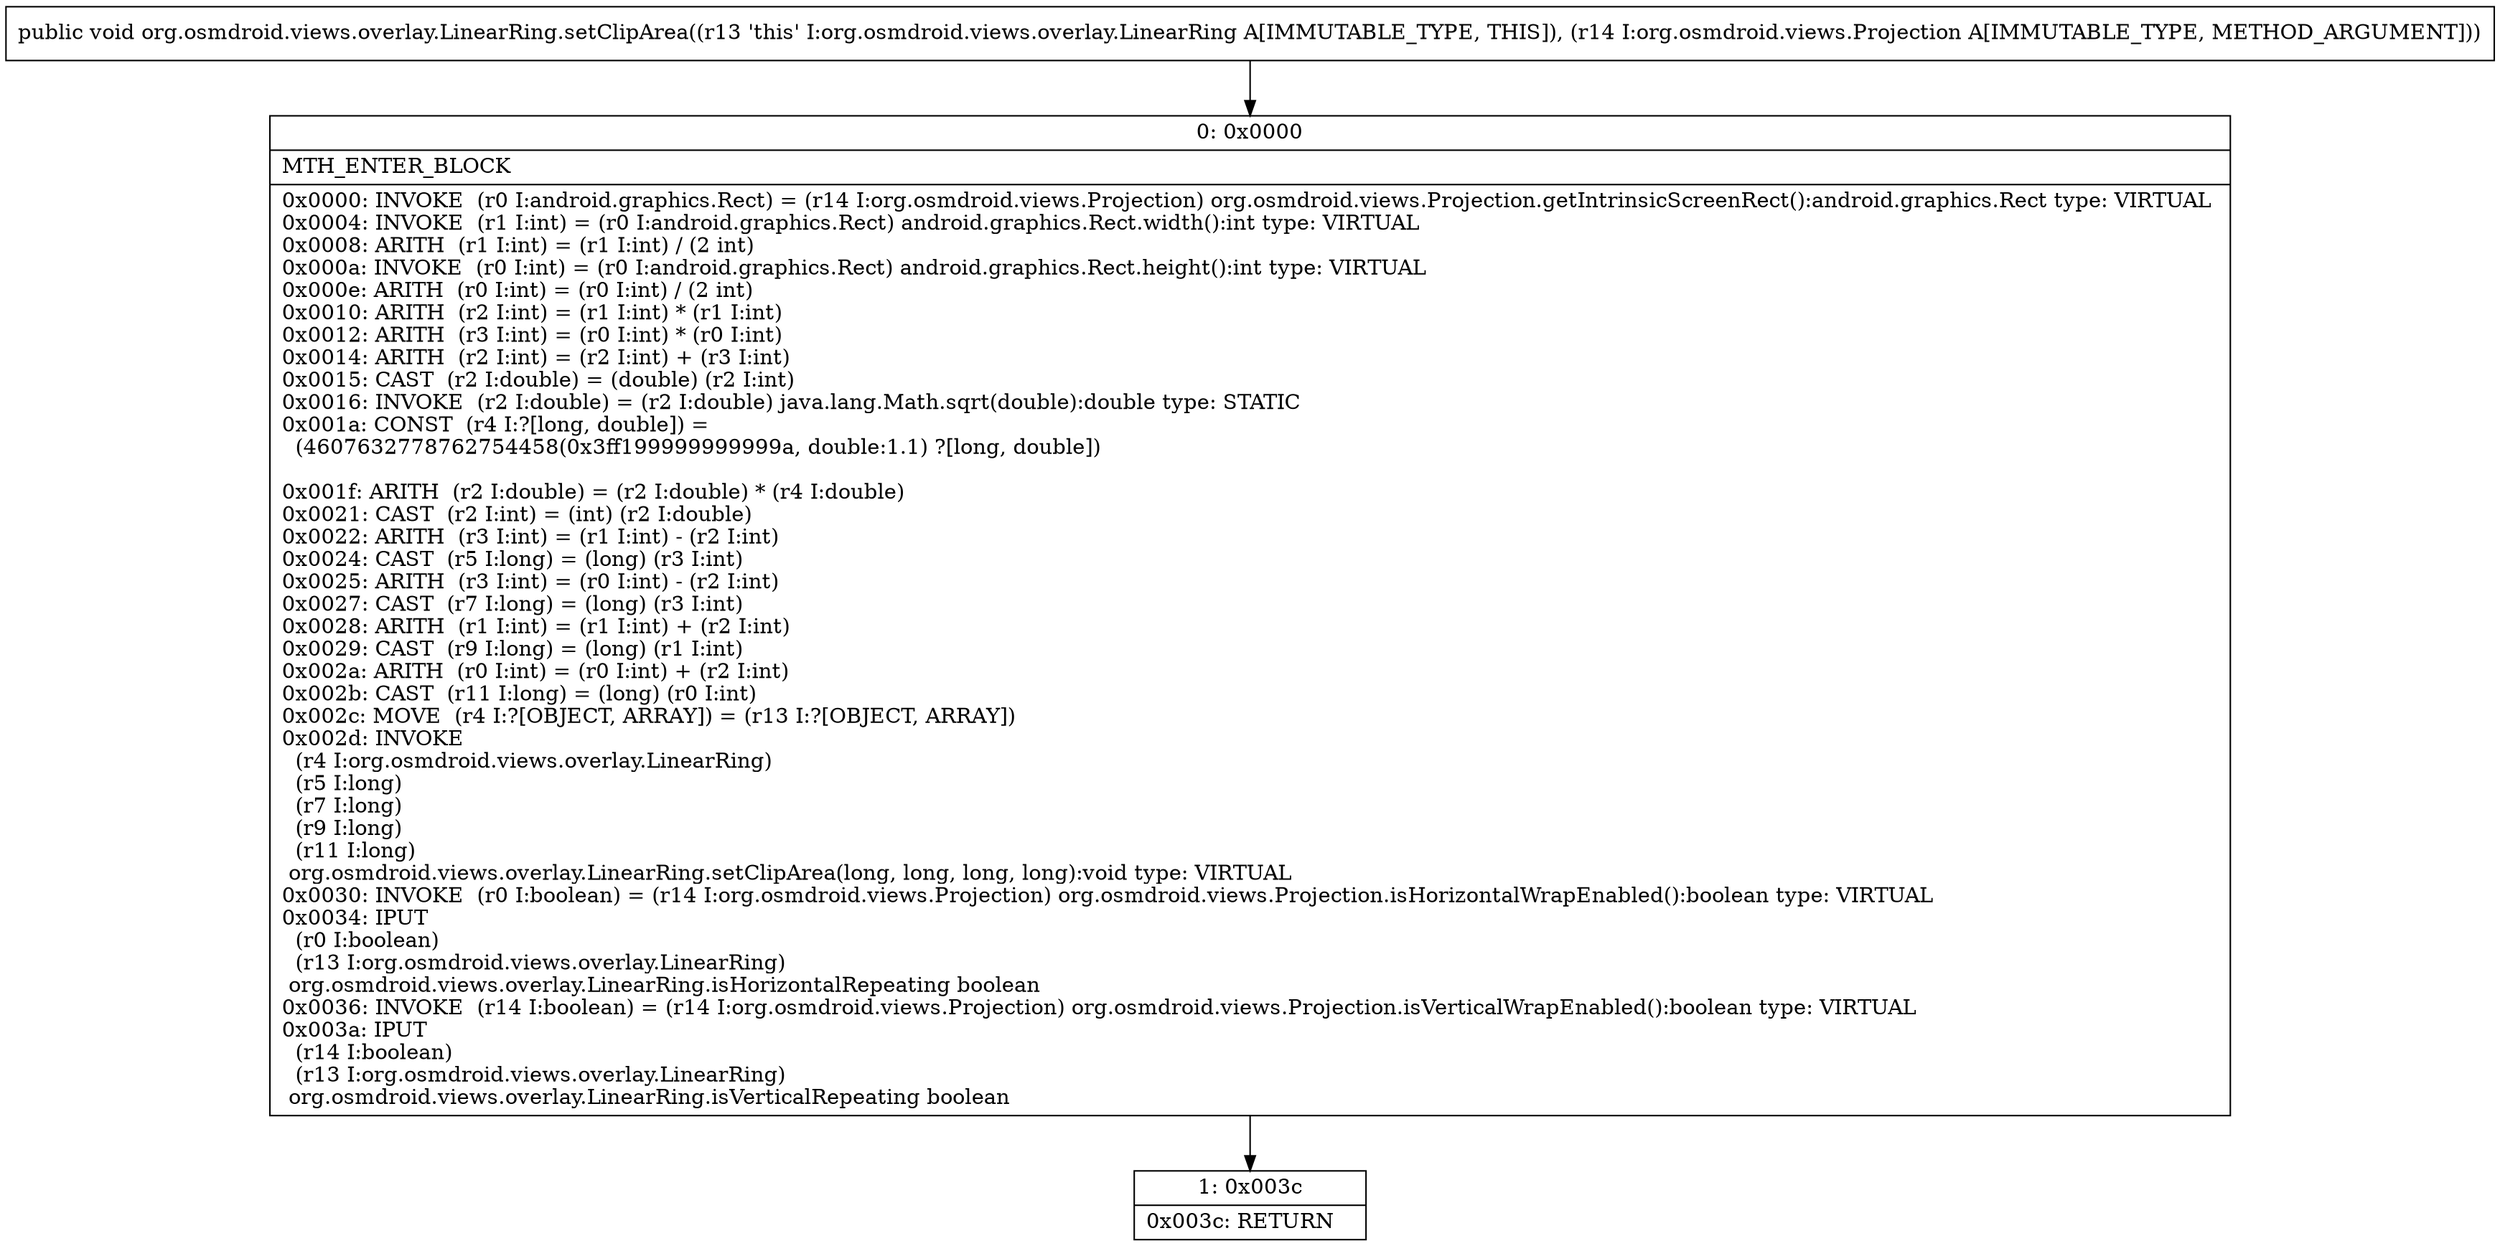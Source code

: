 digraph "CFG fororg.osmdroid.views.overlay.LinearRing.setClipArea(Lorg\/osmdroid\/views\/Projection;)V" {
Node_0 [shape=record,label="{0\:\ 0x0000|MTH_ENTER_BLOCK\l|0x0000: INVOKE  (r0 I:android.graphics.Rect) = (r14 I:org.osmdroid.views.Projection) org.osmdroid.views.Projection.getIntrinsicScreenRect():android.graphics.Rect type: VIRTUAL \l0x0004: INVOKE  (r1 I:int) = (r0 I:android.graphics.Rect) android.graphics.Rect.width():int type: VIRTUAL \l0x0008: ARITH  (r1 I:int) = (r1 I:int) \/ (2 int) \l0x000a: INVOKE  (r0 I:int) = (r0 I:android.graphics.Rect) android.graphics.Rect.height():int type: VIRTUAL \l0x000e: ARITH  (r0 I:int) = (r0 I:int) \/ (2 int) \l0x0010: ARITH  (r2 I:int) = (r1 I:int) * (r1 I:int) \l0x0012: ARITH  (r3 I:int) = (r0 I:int) * (r0 I:int) \l0x0014: ARITH  (r2 I:int) = (r2 I:int) + (r3 I:int) \l0x0015: CAST  (r2 I:double) = (double) (r2 I:int) \l0x0016: INVOKE  (r2 I:double) = (r2 I:double) java.lang.Math.sqrt(double):double type: STATIC \l0x001a: CONST  (r4 I:?[long, double]) = \l  (4607632778762754458(0x3ff199999999999a, double:1.1) ?[long, double])\l \l0x001f: ARITH  (r2 I:double) = (r2 I:double) * (r4 I:double) \l0x0021: CAST  (r2 I:int) = (int) (r2 I:double) \l0x0022: ARITH  (r3 I:int) = (r1 I:int) \- (r2 I:int) \l0x0024: CAST  (r5 I:long) = (long) (r3 I:int) \l0x0025: ARITH  (r3 I:int) = (r0 I:int) \- (r2 I:int) \l0x0027: CAST  (r7 I:long) = (long) (r3 I:int) \l0x0028: ARITH  (r1 I:int) = (r1 I:int) + (r2 I:int) \l0x0029: CAST  (r9 I:long) = (long) (r1 I:int) \l0x002a: ARITH  (r0 I:int) = (r0 I:int) + (r2 I:int) \l0x002b: CAST  (r11 I:long) = (long) (r0 I:int) \l0x002c: MOVE  (r4 I:?[OBJECT, ARRAY]) = (r13 I:?[OBJECT, ARRAY]) \l0x002d: INVOKE  \l  (r4 I:org.osmdroid.views.overlay.LinearRing)\l  (r5 I:long)\l  (r7 I:long)\l  (r9 I:long)\l  (r11 I:long)\l org.osmdroid.views.overlay.LinearRing.setClipArea(long, long, long, long):void type: VIRTUAL \l0x0030: INVOKE  (r0 I:boolean) = (r14 I:org.osmdroid.views.Projection) org.osmdroid.views.Projection.isHorizontalWrapEnabled():boolean type: VIRTUAL \l0x0034: IPUT  \l  (r0 I:boolean)\l  (r13 I:org.osmdroid.views.overlay.LinearRing)\l org.osmdroid.views.overlay.LinearRing.isHorizontalRepeating boolean \l0x0036: INVOKE  (r14 I:boolean) = (r14 I:org.osmdroid.views.Projection) org.osmdroid.views.Projection.isVerticalWrapEnabled():boolean type: VIRTUAL \l0x003a: IPUT  \l  (r14 I:boolean)\l  (r13 I:org.osmdroid.views.overlay.LinearRing)\l org.osmdroid.views.overlay.LinearRing.isVerticalRepeating boolean \l}"];
Node_1 [shape=record,label="{1\:\ 0x003c|0x003c: RETURN   \l}"];
MethodNode[shape=record,label="{public void org.osmdroid.views.overlay.LinearRing.setClipArea((r13 'this' I:org.osmdroid.views.overlay.LinearRing A[IMMUTABLE_TYPE, THIS]), (r14 I:org.osmdroid.views.Projection A[IMMUTABLE_TYPE, METHOD_ARGUMENT])) }"];
MethodNode -> Node_0;
Node_0 -> Node_1;
}


